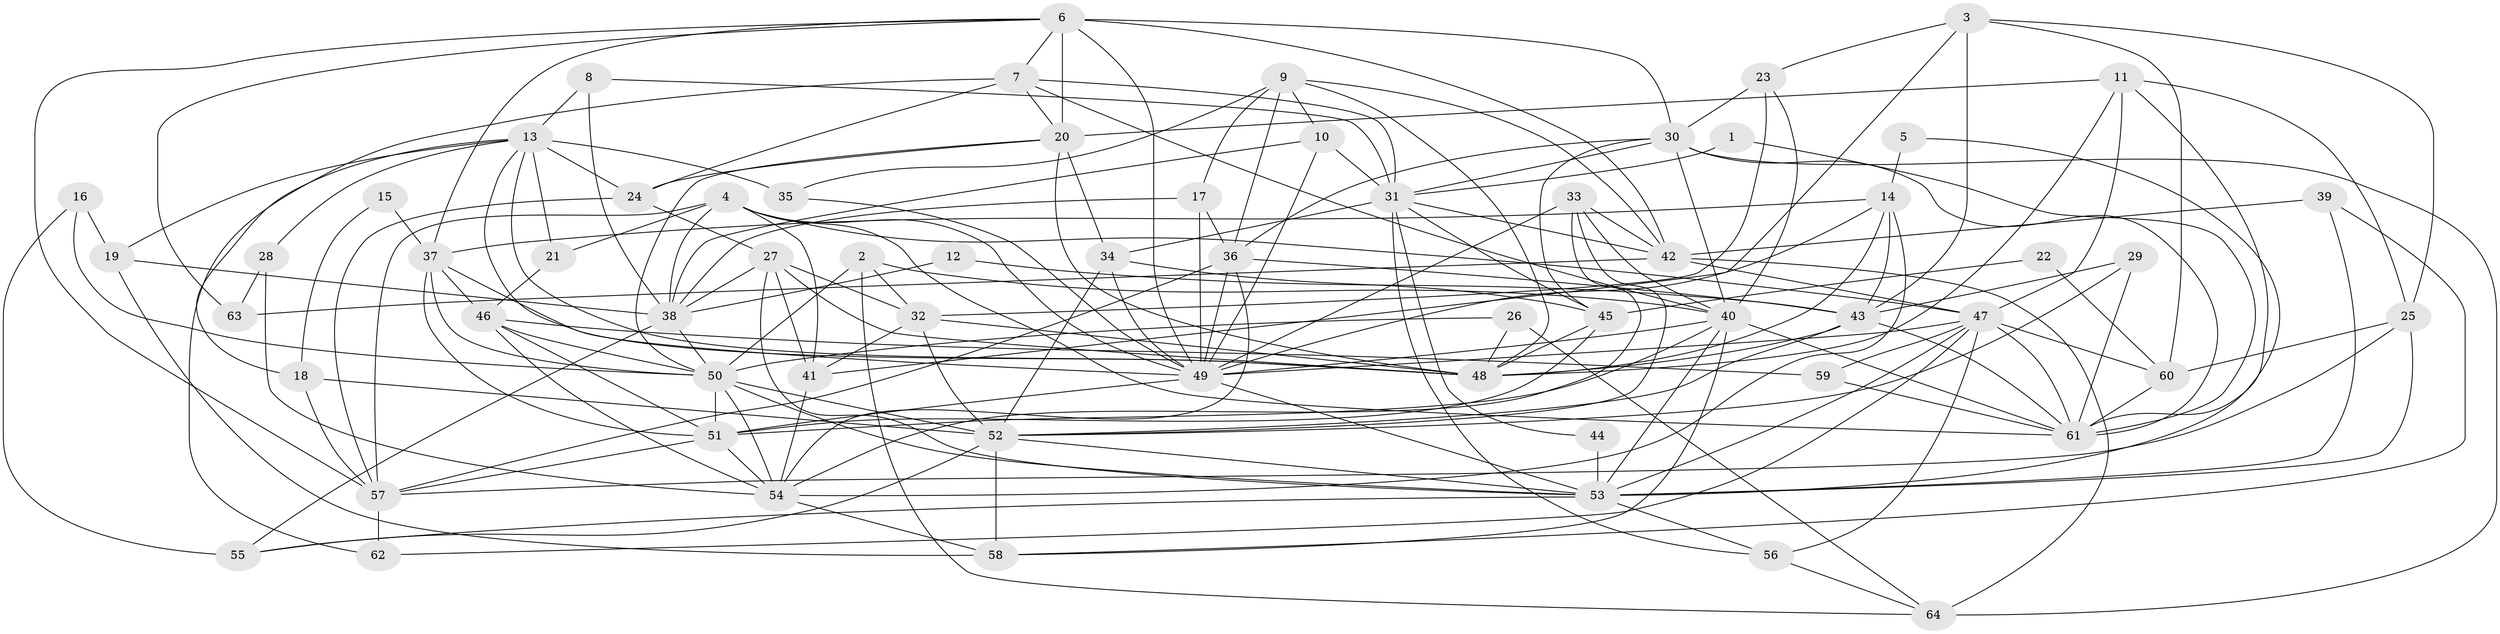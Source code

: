 // original degree distribution, {6: 0.1015625, 4: 0.2421875, 5: 0.1953125, 2: 0.1328125, 3: 0.28125, 7: 0.0390625, 8: 0.0078125}
// Generated by graph-tools (version 1.1) at 2025/26/03/09/25 03:26:21]
// undirected, 64 vertices, 185 edges
graph export_dot {
graph [start="1"]
  node [color=gray90,style=filled];
  1;
  2;
  3;
  4;
  5;
  6;
  7;
  8;
  9;
  10;
  11;
  12;
  13;
  14;
  15;
  16;
  17;
  18;
  19;
  20;
  21;
  22;
  23;
  24;
  25;
  26;
  27;
  28;
  29;
  30;
  31;
  32;
  33;
  34;
  35;
  36;
  37;
  38;
  39;
  40;
  41;
  42;
  43;
  44;
  45;
  46;
  47;
  48;
  49;
  50;
  51;
  52;
  53;
  54;
  55;
  56;
  57;
  58;
  59;
  60;
  61;
  62;
  63;
  64;
  1 -- 31 [weight=1.0];
  1 -- 61 [weight=1.0];
  2 -- 32 [weight=1.0];
  2 -- 40 [weight=1.0];
  2 -- 50 [weight=1.0];
  2 -- 64 [weight=1.0];
  3 -- 23 [weight=1.0];
  3 -- 25 [weight=1.0];
  3 -- 41 [weight=1.0];
  3 -- 43 [weight=1.0];
  3 -- 60 [weight=1.0];
  4 -- 21 [weight=1.0];
  4 -- 38 [weight=1.0];
  4 -- 41 [weight=1.0];
  4 -- 47 [weight=1.0];
  4 -- 49 [weight=1.0];
  4 -- 57 [weight=1.0];
  4 -- 61 [weight=1.0];
  5 -- 14 [weight=1.0];
  5 -- 53 [weight=1.0];
  6 -- 7 [weight=1.0];
  6 -- 20 [weight=2.0];
  6 -- 30 [weight=1.0];
  6 -- 37 [weight=1.0];
  6 -- 42 [weight=1.0];
  6 -- 49 [weight=1.0];
  6 -- 57 [weight=1.0];
  6 -- 63 [weight=1.0];
  7 -- 20 [weight=1.0];
  7 -- 24 [weight=1.0];
  7 -- 31 [weight=1.0];
  7 -- 40 [weight=1.0];
  7 -- 62 [weight=1.0];
  8 -- 13 [weight=1.0];
  8 -- 31 [weight=1.0];
  8 -- 38 [weight=1.0];
  9 -- 10 [weight=1.0];
  9 -- 17 [weight=1.0];
  9 -- 35 [weight=1.0];
  9 -- 36 [weight=1.0];
  9 -- 42 [weight=1.0];
  9 -- 48 [weight=1.0];
  10 -- 31 [weight=1.0];
  10 -- 38 [weight=1.0];
  10 -- 49 [weight=1.0];
  11 -- 20 [weight=1.0];
  11 -- 25 [weight=1.0];
  11 -- 47 [weight=1.0];
  11 -- 48 [weight=1.0];
  11 -- 61 [weight=1.0];
  12 -- 38 [weight=1.0];
  12 -- 43 [weight=1.0];
  13 -- 18 [weight=1.0];
  13 -- 19 [weight=1.0];
  13 -- 21 [weight=1.0];
  13 -- 24 [weight=1.0];
  13 -- 28 [weight=1.0];
  13 -- 35 [weight=2.0];
  13 -- 48 [weight=1.0];
  13 -- 49 [weight=1.0];
  14 -- 37 [weight=1.0];
  14 -- 43 [weight=1.0];
  14 -- 48 [weight=1.0];
  14 -- 49 [weight=1.0];
  14 -- 54 [weight=1.0];
  15 -- 18 [weight=1.0];
  15 -- 37 [weight=1.0];
  16 -- 19 [weight=1.0];
  16 -- 50 [weight=1.0];
  16 -- 55 [weight=1.0];
  17 -- 36 [weight=1.0];
  17 -- 38 [weight=1.0];
  17 -- 49 [weight=1.0];
  18 -- 52 [weight=1.0];
  18 -- 57 [weight=1.0];
  19 -- 38 [weight=1.0];
  19 -- 58 [weight=1.0];
  20 -- 24 [weight=1.0];
  20 -- 34 [weight=1.0];
  20 -- 48 [weight=1.0];
  20 -- 50 [weight=1.0];
  21 -- 46 [weight=1.0];
  22 -- 45 [weight=1.0];
  22 -- 60 [weight=1.0];
  23 -- 30 [weight=1.0];
  23 -- 32 [weight=1.0];
  23 -- 40 [weight=1.0];
  24 -- 27 [weight=1.0];
  24 -- 57 [weight=1.0];
  25 -- 53 [weight=1.0];
  25 -- 57 [weight=1.0];
  25 -- 60 [weight=1.0];
  26 -- 48 [weight=1.0];
  26 -- 50 [weight=1.0];
  26 -- 64 [weight=1.0];
  27 -- 32 [weight=1.0];
  27 -- 38 [weight=1.0];
  27 -- 41 [weight=1.0];
  27 -- 48 [weight=1.0];
  27 -- 53 [weight=1.0];
  28 -- 54 [weight=1.0];
  28 -- 63 [weight=1.0];
  29 -- 43 [weight=1.0];
  29 -- 52 [weight=1.0];
  29 -- 61 [weight=1.0];
  30 -- 31 [weight=1.0];
  30 -- 36 [weight=1.0];
  30 -- 40 [weight=1.0];
  30 -- 45 [weight=1.0];
  30 -- 61 [weight=1.0];
  30 -- 64 [weight=1.0];
  31 -- 34 [weight=1.0];
  31 -- 42 [weight=1.0];
  31 -- 44 [weight=1.0];
  31 -- 45 [weight=1.0];
  31 -- 56 [weight=1.0];
  32 -- 41 [weight=1.0];
  32 -- 48 [weight=1.0];
  32 -- 52 [weight=1.0];
  33 -- 40 [weight=1.0];
  33 -- 42 [weight=1.0];
  33 -- 49 [weight=1.0];
  33 -- 52 [weight=1.0];
  33 -- 54 [weight=1.0];
  34 -- 45 [weight=1.0];
  34 -- 49 [weight=1.0];
  34 -- 52 [weight=1.0];
  35 -- 49 [weight=1.0];
  36 -- 43 [weight=1.0];
  36 -- 49 [weight=1.0];
  36 -- 54 [weight=1.0];
  36 -- 57 [weight=1.0];
  37 -- 46 [weight=1.0];
  37 -- 48 [weight=1.0];
  37 -- 50 [weight=1.0];
  37 -- 51 [weight=1.0];
  38 -- 50 [weight=1.0];
  38 -- 55 [weight=1.0];
  39 -- 42 [weight=1.0];
  39 -- 53 [weight=1.0];
  39 -- 58 [weight=1.0];
  40 -- 49 [weight=1.0];
  40 -- 51 [weight=1.0];
  40 -- 53 [weight=1.0];
  40 -- 58 [weight=1.0];
  40 -- 61 [weight=1.0];
  41 -- 54 [weight=1.0];
  42 -- 47 [weight=1.0];
  42 -- 63 [weight=1.0];
  42 -- 64 [weight=1.0];
  43 -- 48 [weight=1.0];
  43 -- 52 [weight=1.0];
  43 -- 61 [weight=1.0];
  44 -- 53 [weight=2.0];
  45 -- 48 [weight=1.0];
  45 -- 51 [weight=1.0];
  46 -- 50 [weight=1.0];
  46 -- 51 [weight=1.0];
  46 -- 54 [weight=1.0];
  46 -- 59 [weight=1.0];
  47 -- 49 [weight=1.0];
  47 -- 53 [weight=1.0];
  47 -- 56 [weight=1.0];
  47 -- 59 [weight=1.0];
  47 -- 60 [weight=2.0];
  47 -- 61 [weight=1.0];
  47 -- 62 [weight=1.0];
  49 -- 51 [weight=1.0];
  49 -- 53 [weight=1.0];
  50 -- 51 [weight=1.0];
  50 -- 52 [weight=1.0];
  50 -- 53 [weight=1.0];
  50 -- 54 [weight=2.0];
  51 -- 54 [weight=1.0];
  51 -- 57 [weight=1.0];
  52 -- 53 [weight=1.0];
  52 -- 55 [weight=1.0];
  52 -- 58 [weight=2.0];
  53 -- 55 [weight=1.0];
  53 -- 56 [weight=1.0];
  54 -- 58 [weight=1.0];
  56 -- 64 [weight=1.0];
  57 -- 62 [weight=1.0];
  59 -- 61 [weight=1.0];
  60 -- 61 [weight=1.0];
}
